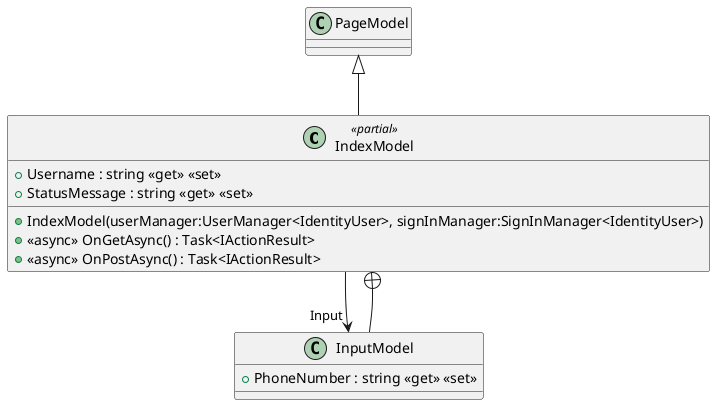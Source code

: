 @startuml
class IndexModel <<partial>> {
    + IndexModel(userManager:UserManager<IdentityUser>, signInManager:SignInManager<IdentityUser>)
    + Username : string <<get>> <<set>>
    + StatusMessage : string <<get>> <<set>>
    + <<async>> OnGetAsync() : Task<IActionResult>
    + <<async>> OnPostAsync() : Task<IActionResult>
}
class InputModel {
    + PhoneNumber : string <<get>> <<set>>
}
PageModel <|-- IndexModel
IndexModel --> "Input" InputModel
IndexModel +-- InputModel
@enduml
